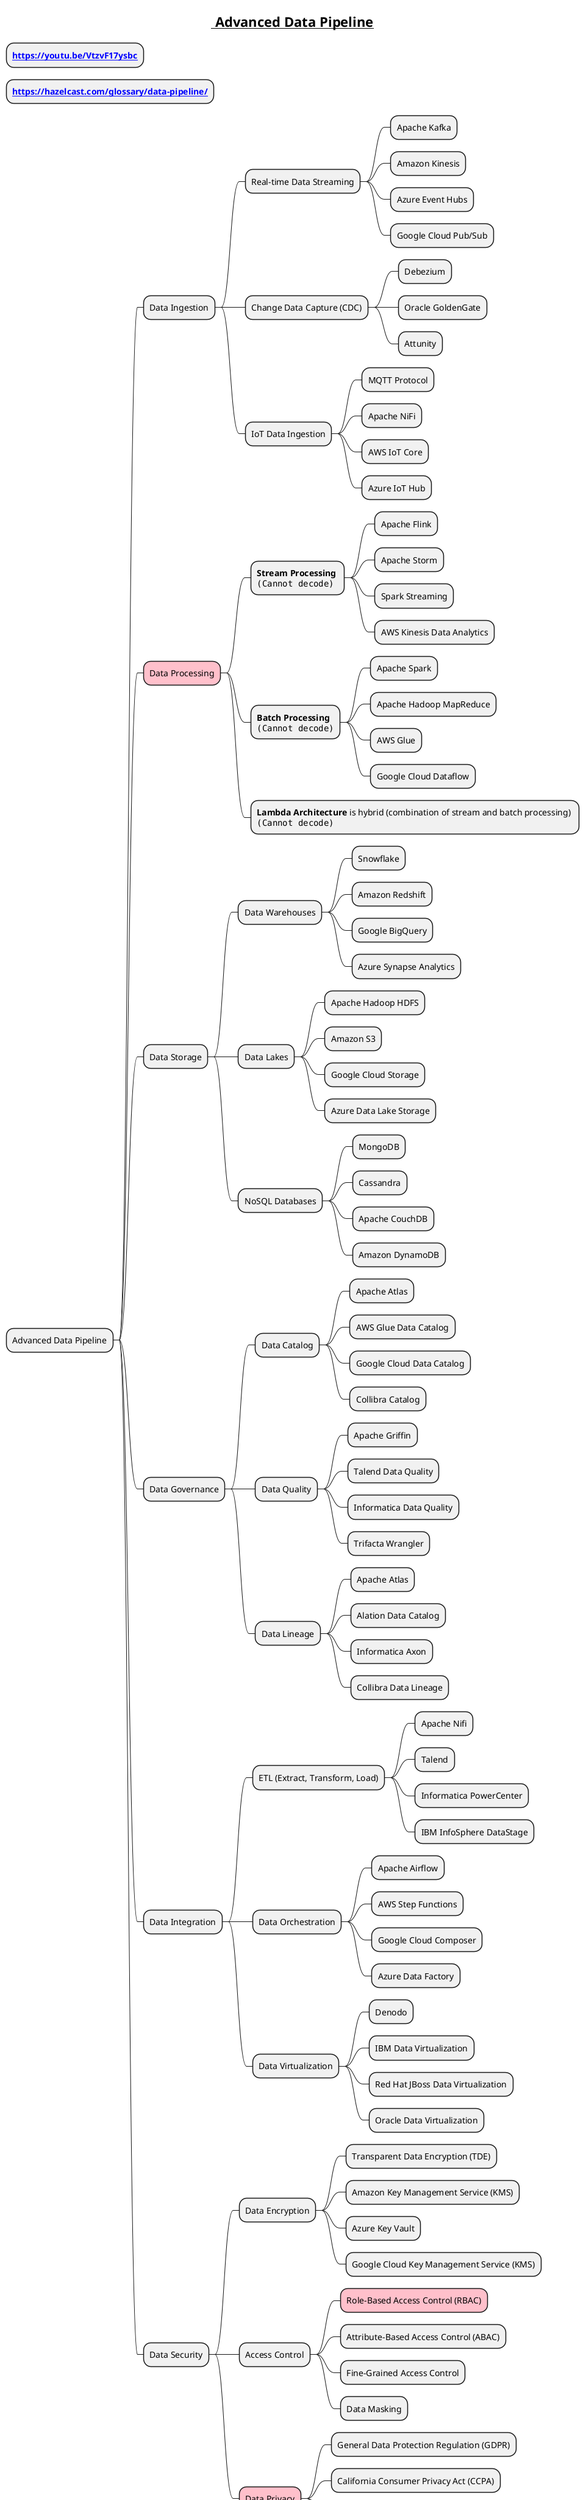 @startmindmap
title =__ Advanced Data Pipeline__
* **[[https://youtu.be/VtzvF17ysbc  ]]**
* **[[https://hazelcast.com/glossary/data-pipeline/]]**

* Advanced Data Pipeline
** Data Ingestion
*** Real-time Data Streaming
**** Apache Kafka
**** Amazon Kinesis
**** Azure Event Hubs
**** Google Cloud Pub/Sub
*** Change Data Capture (CDC)
**** Debezium
**** Oracle GoldenGate
**** Attunity
*** IoT Data Ingestion
**** MQTT Protocol
**** Apache NiFi
**** AWS IoT Core
**** Azure IoT Hub
**[#pink] Data Processing
*** **Stream Processing** \n<img:images/img_12.png>
**** Apache Flink
**** Apache Storm
**** Spark Streaming
**** AWS Kinesis Data Analytics
*** **Batch Processing** \n<img:images/img_11.png>
**** Apache Spark
**** Apache Hadoop MapReduce
**** AWS Glue
**** Google Cloud Dataflow
*** **Lambda Architecture** is hybrid (combination of stream and batch processing) \n<img:images/img_13.png>
** Data Storage
*** Data Warehouses
**** Snowflake
**** Amazon Redshift
**** Google BigQuery
**** Azure Synapse Analytics
*** Data Lakes
**** Apache Hadoop HDFS
**** Amazon S3
**** Google Cloud Storage
**** Azure Data Lake Storage
*** NoSQL Databases
**** MongoDB
**** Cassandra
**** Apache CouchDB
**** Amazon DynamoDB
** Data Governance
*** Data Catalog
**** Apache Atlas
**** AWS Glue Data Catalog
**** Google Cloud Data Catalog
**** Collibra Catalog
*** Data Quality
**** Apache Griffin
**** Talend Data Quality
**** Informatica Data Quality
**** Trifacta Wrangler
*** Data Lineage
**** Apache Atlas
**** Alation Data Catalog
**** Informatica Axon
**** Collibra Data Lineage
** Data Integration
*** ETL (Extract, Transform, Load)
**** Apache Nifi
**** Talend
**** Informatica PowerCenter
**** IBM InfoSphere DataStage
*** Data Orchestration
**** Apache Airflow
**** AWS Step Functions
**** Google Cloud Composer
**** Azure Data Factory
*** Data Virtualization
**** Denodo
**** IBM Data Virtualization
**** Red Hat JBoss Data Virtualization
**** Oracle Data Virtualization
** Data Security
*** Data Encryption
**** Transparent Data Encryption (TDE)
**** Amazon Key Management Service (KMS)
**** Azure Key Vault
**** Google Cloud Key Management Service (KMS)
*** Access Control
****[#pink] Role-Based Access Control (RBAC)
**** Attribute-Based Access Control (ABAC)
**** Fine-Grained Access Control
**** Data Masking
***[#pink] Data Privacy
**** General Data Protection Regulation (GDPR)
**** California Consumer Privacy Act (CCPA)
**** Personal Data Protection Act (PDPA)
****[#pink] Health Insurance Portability and Accountability Act (HIPAA)
@endmindmap
